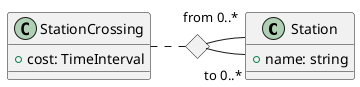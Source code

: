 @startuml
' Definitions
class Station {
    + name: string
}
class StationCrossing {
    + cost: TimeInterval
}
<> diamond

' Relationships and Association
StationCrossing . diamond
diamond - " to 0..* " Station
diamond - " from 0..* " Station

@enduml